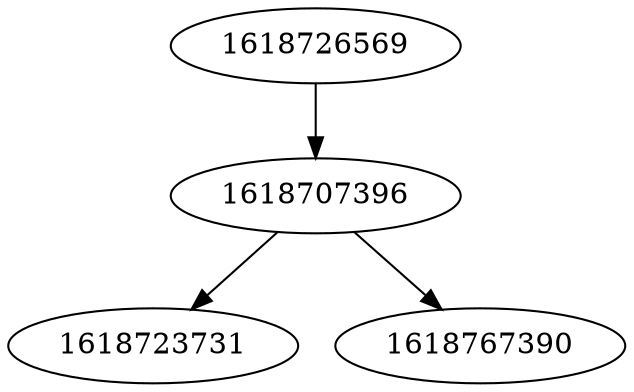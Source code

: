 strict digraph  {
1618726569;
1618723731;
1618707396;
1618767390;
1618726569 -> 1618707396;
1618707396 -> 1618723731;
1618707396 -> 1618767390;
}
